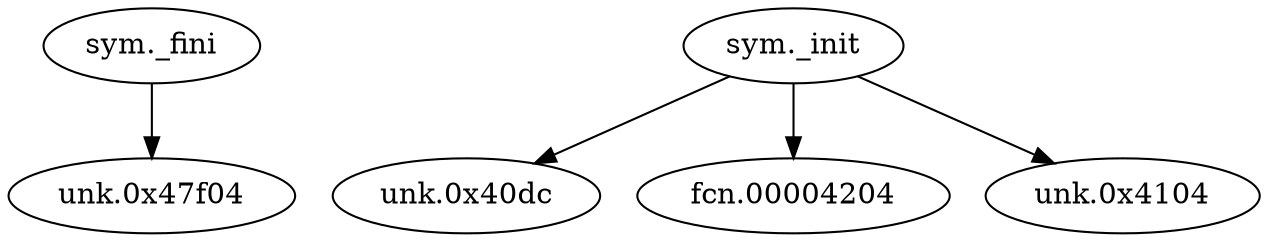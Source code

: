 digraph code {
  "0x00047ee0" [label="sym._fini"];
  "0x00047ee0" -> "0x00047f04";
  "0x00047f04" [label="unk.0x47f04"];
  "0x000040b8" [label="sym._init"];
  "0x000040b8" -> "0x000040dc";
  "0x000040dc" [label="unk.0x40dc"];
  "0x000040b8" -> "0x00004204";
  "0x00004204" [label="fcn.00004204"];
  "0x000040b8" -> "0x00004104";
  "0x00004104" [label="unk.0x4104"];
}